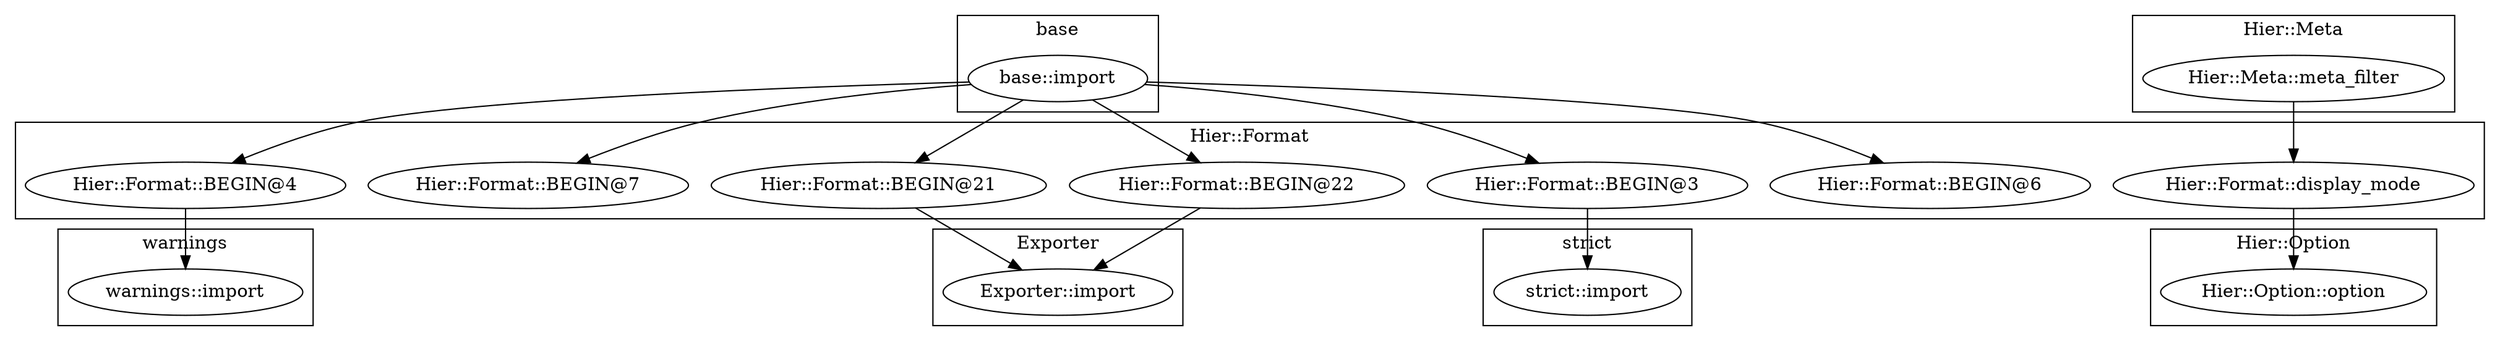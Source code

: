 digraph {
graph [overlap=false]
subgraph cluster_base {
	label="base";
	"base::import";
}
subgraph cluster_warnings {
	label="warnings";
	"warnings::import";
}
subgraph cluster_strict {
	label="strict";
	"strict::import";
}
subgraph cluster_Hier_Option {
	label="Hier::Option";
	"Hier::Option::option";
}
subgraph cluster_Hier_Format {
	label="Hier::Format";
	"Hier::Format::BEGIN@6";
	"Hier::Format::BEGIN@4";
	"Hier::Format::BEGIN@22";
	"Hier::Format::BEGIN@3";
	"Hier::Format::BEGIN@7";
	"Hier::Format::BEGIN@21";
	"Hier::Format::display_mode";
}
subgraph cluster_Hier_Meta {
	label="Hier::Meta";
	"Hier::Meta::meta_filter";
}
subgraph cluster_Exporter {
	label="Exporter";
	"Exporter::import";
}
"base::import" -> "Hier::Format::BEGIN@4";
"Hier::Meta::meta_filter" -> "Hier::Format::display_mode";
"base::import" -> "Hier::Format::BEGIN@3";
"Hier::Format::BEGIN@21" -> "Exporter::import";
"Hier::Format::BEGIN@22" -> "Exporter::import";
"Hier::Format::display_mode" -> "Hier::Option::option";
"base::import" -> "Hier::Format::BEGIN@21";
"base::import" -> "Hier::Format::BEGIN@6";
"Hier::Format::BEGIN@4" -> "warnings::import";
"base::import" -> "Hier::Format::BEGIN@7";
"base::import" -> "Hier::Format::BEGIN@22";
"Hier::Format::BEGIN@3" -> "strict::import";
}
